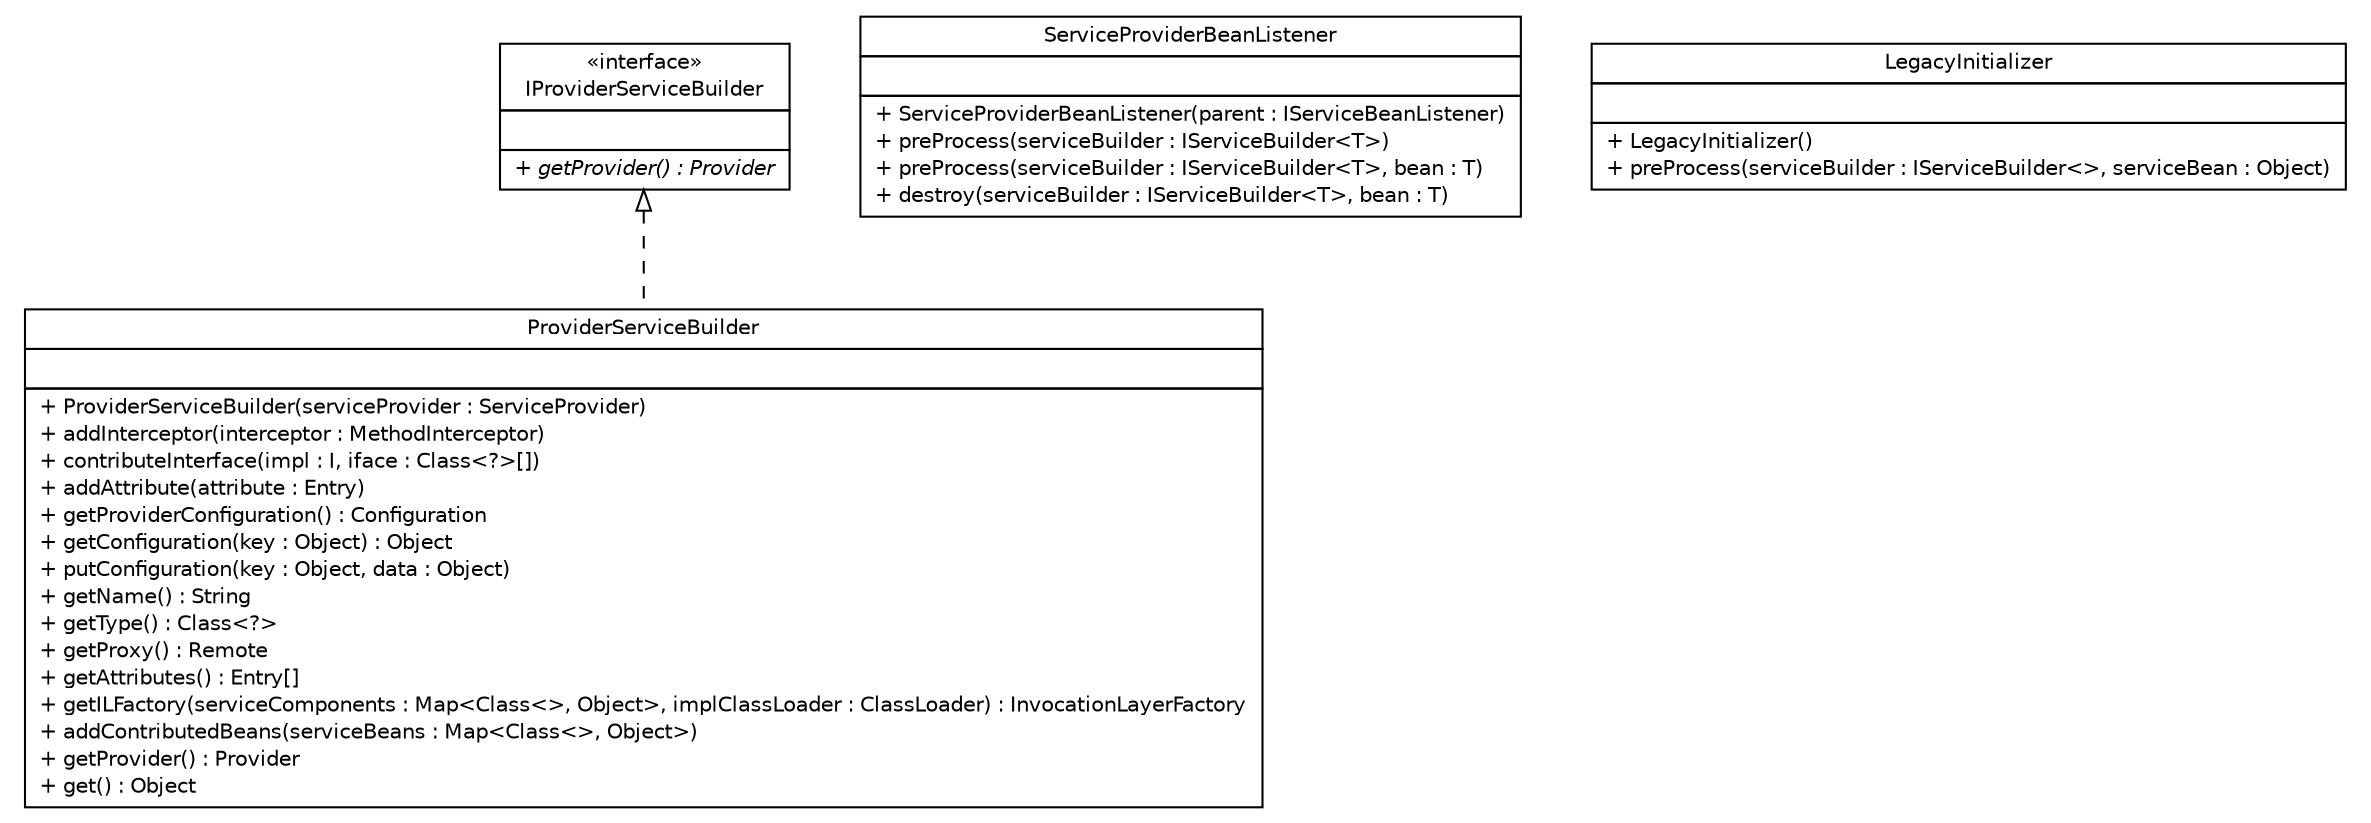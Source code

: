 #!/usr/local/bin/dot
#
# Class diagram 
# Generated by UMLGraph version R5_6 (http://www.umlgraph.org/)
#

digraph G {
	edge [fontname="Helvetica",fontsize=10,labelfontname="Helvetica",labelfontsize=10];
	node [fontname="Helvetica",fontsize=10,shape=plaintext];
	nodesep=0.25;
	ranksep=0.5;
	// sorcer.core.provider.container.ProviderServiceBuilder
	c37325 [label=<<table title="sorcer.core.provider.container.ProviderServiceBuilder" border="0" cellborder="1" cellspacing="0" cellpadding="2" port="p" href="./ProviderServiceBuilder.html">
		<tr><td><table border="0" cellspacing="0" cellpadding="1">
<tr><td align="center" balign="center"> ProviderServiceBuilder </td></tr>
		</table></td></tr>
		<tr><td><table border="0" cellspacing="0" cellpadding="1">
<tr><td align="left" balign="left">  </td></tr>
		</table></td></tr>
		<tr><td><table border="0" cellspacing="0" cellpadding="1">
<tr><td align="left" balign="left"> + ProviderServiceBuilder(serviceProvider : ServiceProvider) </td></tr>
<tr><td align="left" balign="left"> + addInterceptor(interceptor : MethodInterceptor) </td></tr>
<tr><td align="left" balign="left"> + contributeInterface(impl : I, iface : Class&lt;?&gt;[]) </td></tr>
<tr><td align="left" balign="left"> + addAttribute(attribute : Entry) </td></tr>
<tr><td align="left" balign="left"> + getProviderConfiguration() : Configuration </td></tr>
<tr><td align="left" balign="left"> + getConfiguration(key : Object) : Object </td></tr>
<tr><td align="left" balign="left"> + putConfiguration(key : Object, data : Object) </td></tr>
<tr><td align="left" balign="left"> + getName() : String </td></tr>
<tr><td align="left" balign="left"> + getType() : Class&lt;?&gt; </td></tr>
<tr><td align="left" balign="left"> + getProxy() : Remote </td></tr>
<tr><td align="left" balign="left"> + getAttributes() : Entry[] </td></tr>
<tr><td align="left" balign="left"> + getILFactory(serviceComponents : Map&lt;Class&lt;&gt;, Object&gt;, implClassLoader : ClassLoader) : InvocationLayerFactory </td></tr>
<tr><td align="left" balign="left"> + addContributedBeans(serviceBeans : Map&lt;Class&lt;&gt;, Object&gt;) </td></tr>
<tr><td align="left" balign="left"> + getProvider() : Provider </td></tr>
<tr><td align="left" balign="left"> + get() : Object </td></tr>
		</table></td></tr>
		</table>>, URL="./ProviderServiceBuilder.html", fontname="Helvetica", fontcolor="black", fontsize=10.0];
	// sorcer.core.provider.container.ServiceProviderBeanListener
	c37326 [label=<<table title="sorcer.core.provider.container.ServiceProviderBeanListener" border="0" cellborder="1" cellspacing="0" cellpadding="2" port="p" href="./ServiceProviderBeanListener.html">
		<tr><td><table border="0" cellspacing="0" cellpadding="1">
<tr><td align="center" balign="center"> ServiceProviderBeanListener </td></tr>
		</table></td></tr>
		<tr><td><table border="0" cellspacing="0" cellpadding="1">
<tr><td align="left" balign="left">  </td></tr>
		</table></td></tr>
		<tr><td><table border="0" cellspacing="0" cellpadding="1">
<tr><td align="left" balign="left"> + ServiceProviderBeanListener(parent : IServiceBeanListener) </td></tr>
<tr><td align="left" balign="left"> + preProcess(serviceBuilder : IServiceBuilder&lt;T&gt;) </td></tr>
<tr><td align="left" balign="left"> + preProcess(serviceBuilder : IServiceBuilder&lt;T&gt;, bean : T) </td></tr>
<tr><td align="left" balign="left"> + destroy(serviceBuilder : IServiceBuilder&lt;T&gt;, bean : T) </td></tr>
		</table></td></tr>
		</table>>, URL="./ServiceProviderBeanListener.html", fontname="Helvetica", fontcolor="black", fontsize=10.0];
	// sorcer.core.provider.container.LegacyInitializer
	c37327 [label=<<table title="sorcer.core.provider.container.LegacyInitializer" border="0" cellborder="1" cellspacing="0" cellpadding="2" port="p" href="./LegacyInitializer.html">
		<tr><td><table border="0" cellspacing="0" cellpadding="1">
<tr><td align="center" balign="center"> LegacyInitializer </td></tr>
		</table></td></tr>
		<tr><td><table border="0" cellspacing="0" cellpadding="1">
<tr><td align="left" balign="left">  </td></tr>
		</table></td></tr>
		<tr><td><table border="0" cellspacing="0" cellpadding="1">
<tr><td align="left" balign="left"> + LegacyInitializer() </td></tr>
<tr><td align="left" balign="left"> + preProcess(serviceBuilder : IServiceBuilder&lt;&gt;, serviceBean : Object) </td></tr>
		</table></td></tr>
		</table>>, URL="./LegacyInitializer.html", fontname="Helvetica", fontcolor="black", fontsize=10.0];
	// sorcer.core.provider.container.IProviderServiceBuilder
	c37328 [label=<<table title="sorcer.core.provider.container.IProviderServiceBuilder" border="0" cellborder="1" cellspacing="0" cellpadding="2" port="p" href="./IProviderServiceBuilder.html">
		<tr><td><table border="0" cellspacing="0" cellpadding="1">
<tr><td align="center" balign="center"> &#171;interface&#187; </td></tr>
<tr><td align="center" balign="center"> IProviderServiceBuilder </td></tr>
		</table></td></tr>
		<tr><td><table border="0" cellspacing="0" cellpadding="1">
<tr><td align="left" balign="left">  </td></tr>
		</table></td></tr>
		<tr><td><table border="0" cellspacing="0" cellpadding="1">
<tr><td align="left" balign="left"><font face="Helvetica-Oblique" point-size="10.0"> + getProvider() : Provider </font></td></tr>
		</table></td></tr>
		</table>>, URL="./IProviderServiceBuilder.html", fontname="Helvetica", fontcolor="black", fontsize=10.0];
	//sorcer.core.provider.container.ProviderServiceBuilder implements sorcer.core.provider.container.IProviderServiceBuilder
	c37328:p -> c37325:p [dir=back,arrowtail=empty,style=dashed];
}


